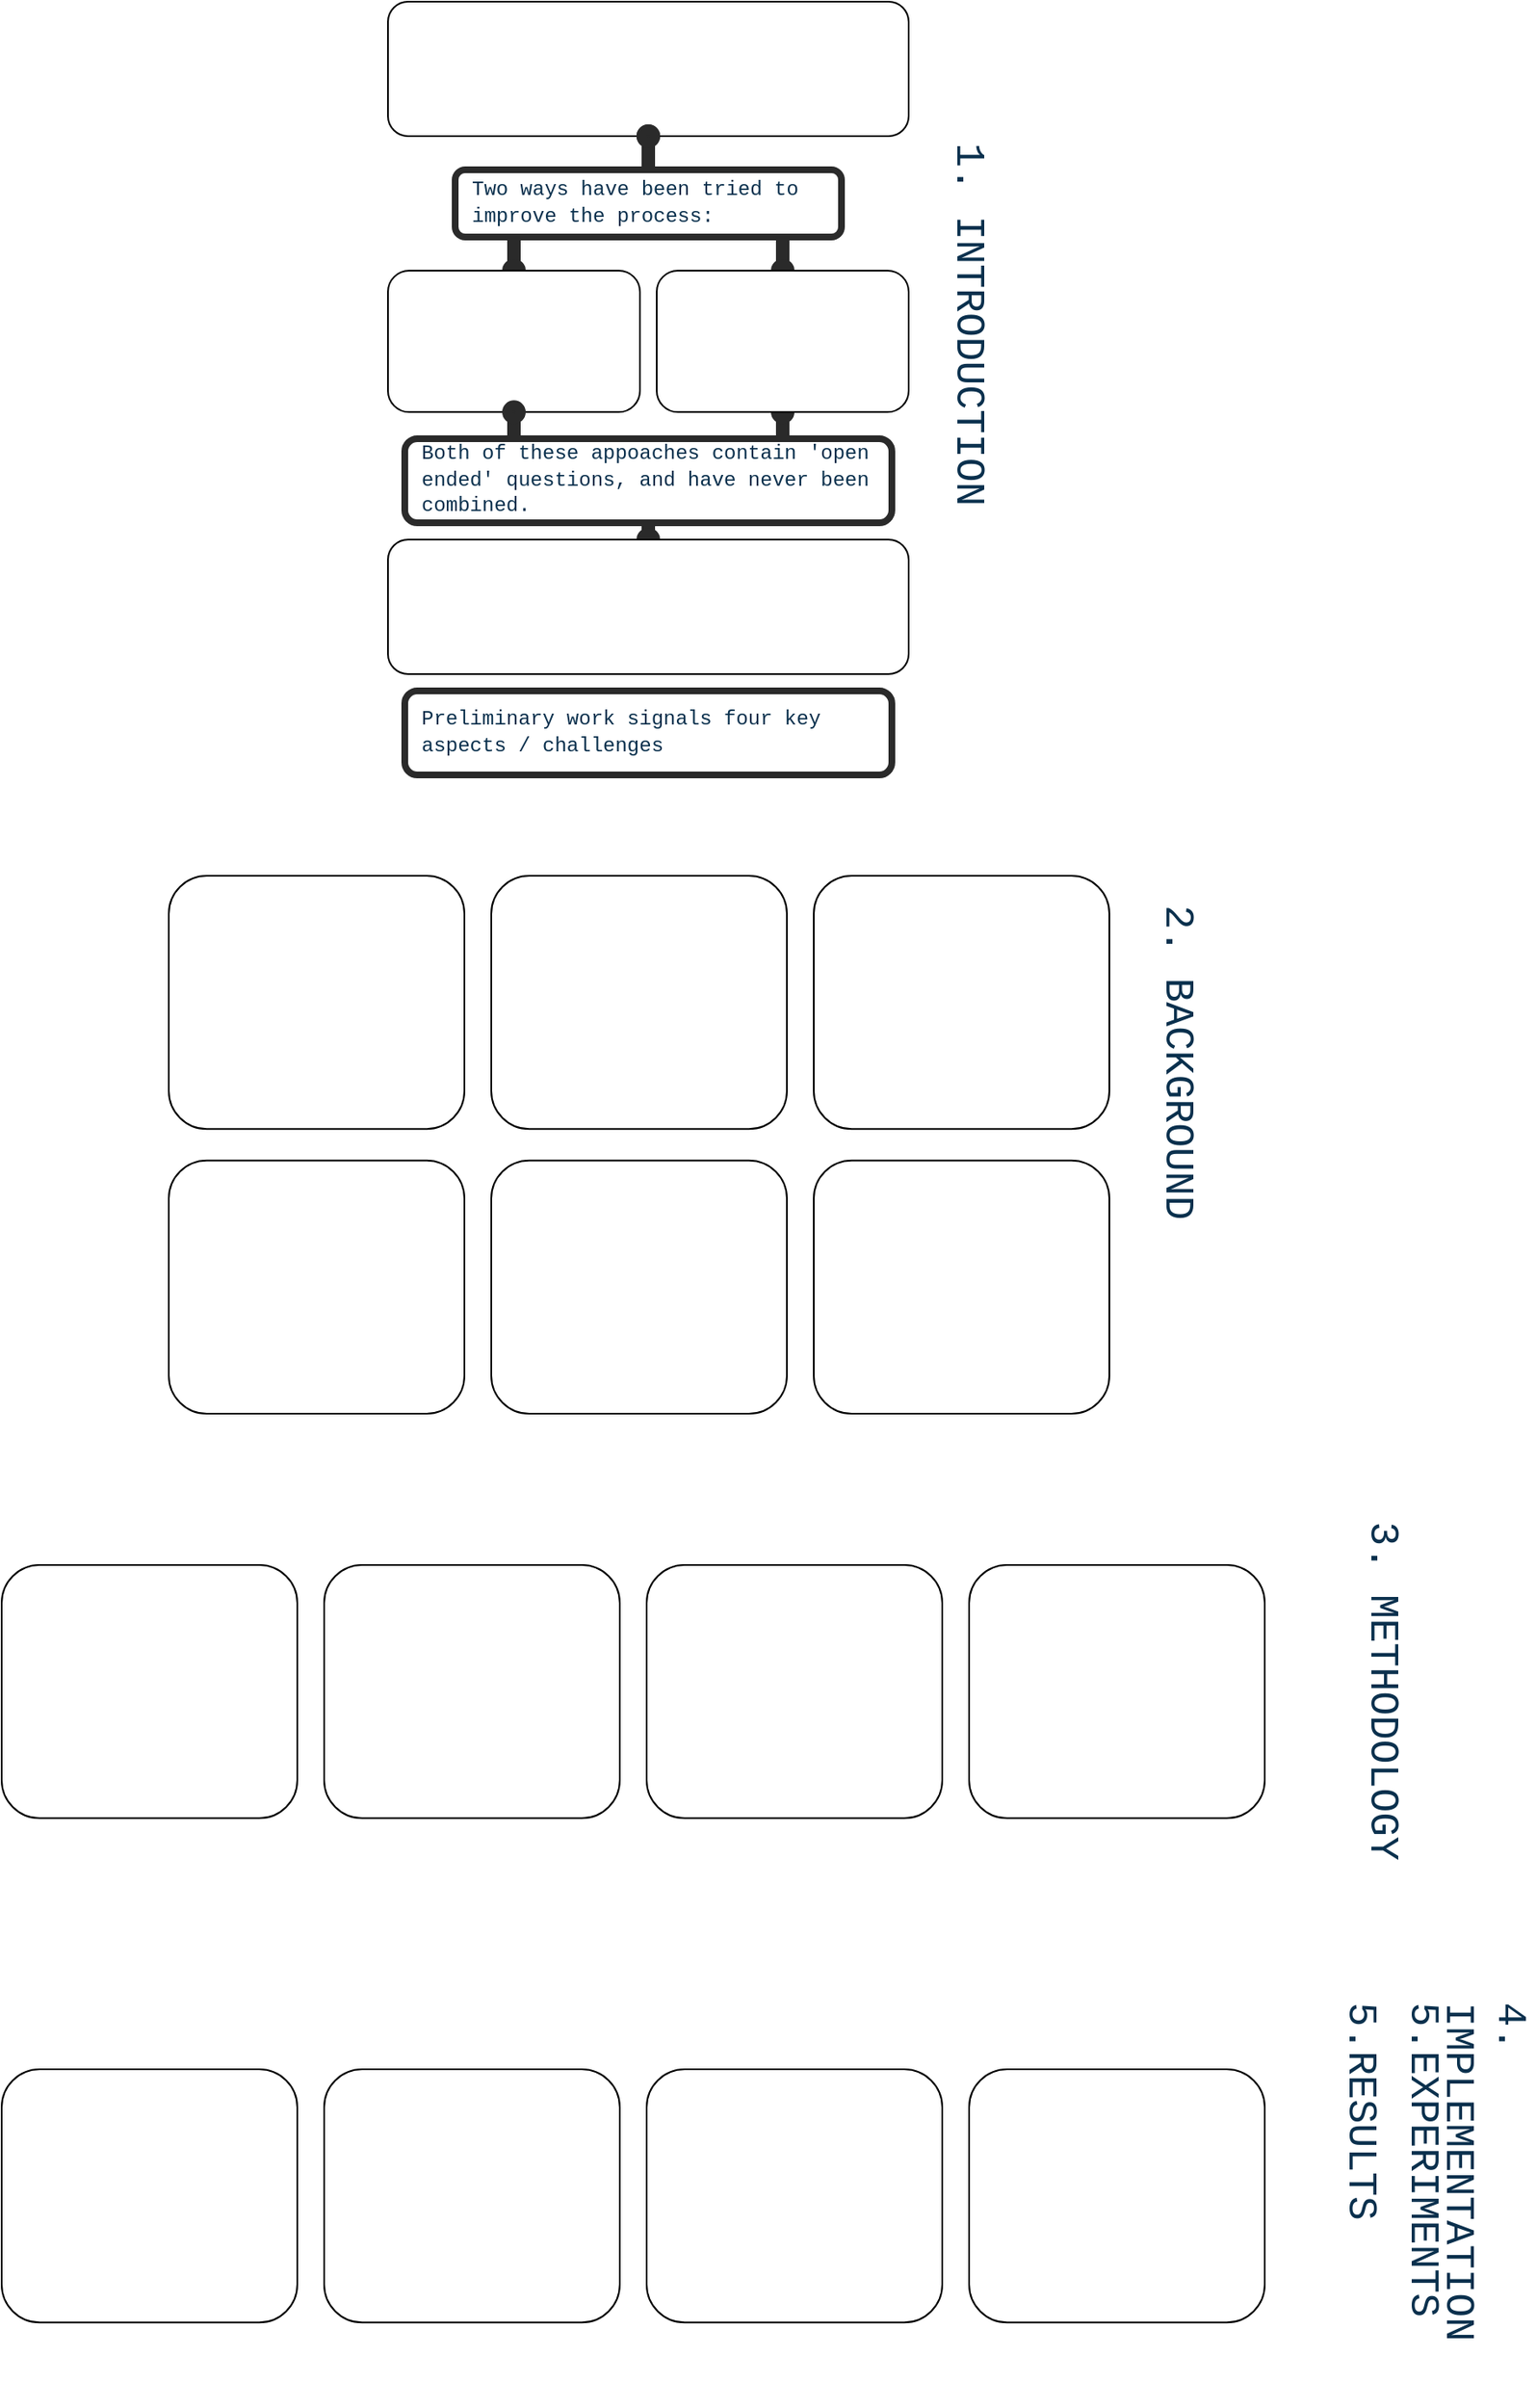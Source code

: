 <mxfile>
    <diagram id="0xoyhoB9InXKQoQoNSjv" name="Page-1">
        <mxGraphModel dx="2974" dy="1455" grid="1" gridSize="10" guides="1" tooltips="1" connect="1" arrows="1" fold="1" page="1" pageScale="1" pageWidth="850" pageHeight="1100" background="#FFFFFF" math="0" shadow="0">
            <root>
                <mxCell id="0"/>
                <mxCell id="1" parent="0"/>
                <mxCell id="22" value="&lt;div style=&quot;font-family: consolas, &amp;quot;courier new&amp;quot;, monospace; line-height: 1.28;&quot;&gt;&lt;div&gt;&lt;b&gt;Geocomputation&lt;/b&gt;&lt;br&gt;L is important&lt;/div&gt;&lt;div&gt;L is difficult&lt;/div&gt;&lt;/div&gt;" style="whiteSpace=wrap;html=1;rounded=1;align=left;labelBorderColor=none;spacingLeft=0;spacingBottom=0;spacingRight=0;spacing=10;spacingTop=0;fontColor=#FFFFFF;labelBackgroundColor=none;" vertex="1" parent="1">
                    <mxGeometry x="40" y="40" width="310" height="80" as="geometry"/>
                </mxCell>
                <mxCell id="37" style="edgeStyle=orthogonalEdgeStyle;html=1;exitX=0.5;exitY=0;exitDx=0;exitDy=0;entryX=0.5;entryY=1;entryDx=0;entryDy=0;fontFamily=Helvetica;fontSize=12;fontColor=#FFFFFF;strokeColor=#2A2A2A;endArrow=oval;endFill=1;startArrow=oval;startFill=1;strokeWidth=8;" edge="1" parent="1" source="27" target="22">
                    <mxGeometry relative="1" as="geometry"/>
                </mxCell>
                <mxCell id="43" style="edgeStyle=orthogonalEdgeStyle;html=1;exitX=0.5;exitY=1;exitDx=0;exitDy=0;fontFamily=Helvetica;fontSize=12;fontColor=#2A2A2A;startArrow=none;startFill=1;endArrow=oval;endFill=1;strokeColor=#2A2A2A;strokeWidth=8;" edge="1" parent="1" source="46">
                    <mxGeometry relative="1" as="geometry">
                        <mxPoint x="195" y="380" as="targetPoint"/>
                        <Array as="points">
                            <mxPoint x="195" y="320"/>
                        </Array>
                    </mxGeometry>
                </mxCell>
                <mxCell id="27" value="&lt;div style=&quot;font-family: &amp;#34;consolas&amp;#34; , &amp;#34;courier new&amp;#34; , monospace ; line-height: 1.28&quot;&gt;1. Gecomputation inside of&lt;b&gt; Web Applications&lt;/b&gt;&lt;/div&gt;" style="whiteSpace=wrap;html=1;rounded=1;align=left;labelBorderColor=none;spacingLeft=0;spacingBottom=0;spacingRight=0;spacing=10;spacingTop=0;fontColor=#FFFFFF;labelBackgroundColor=none;" vertex="1" parent="1">
                    <mxGeometry x="40" y="200" width="150" height="84.14" as="geometry"/>
                </mxCell>
                <mxCell id="36" style="edgeStyle=orthogonalEdgeStyle;html=1;exitX=0.5;exitY=0;exitDx=0;exitDy=0;entryX=0.5;entryY=1;entryDx=0;entryDy=0;fontFamily=Helvetica;fontSize=12;fontColor=#FFFFFF;strokeColor=#2A2A2A;endArrow=oval;endFill=1;startArrow=oval;startFill=1;strokeWidth=8;" edge="1" parent="1" source="28" target="22">
                    <mxGeometry relative="1" as="geometry">
                        <Array as="points">
                            <mxPoint x="275" y="160"/>
                            <mxPoint x="195" y="160"/>
                        </Array>
                    </mxGeometry>
                </mxCell>
                <mxCell id="42" style="edgeStyle=orthogonalEdgeStyle;html=1;exitX=0.5;exitY=1;exitDx=0;exitDy=0;fontFamily=Helvetica;fontSize=12;fontColor=#2A2A2A;startArrow=oval;startFill=1;endArrow=oval;endFill=1;strokeColor=#2A2A2A;strokeWidth=8;entryX=0.5;entryY=0;entryDx=0;entryDy=0;" edge="1" parent="1" source="28" target="40">
                    <mxGeometry relative="1" as="geometry">
                        <mxPoint x="200" y="370" as="targetPoint"/>
                        <Array as="points">
                            <mxPoint x="275" y="320"/>
                            <mxPoint x="195" y="320"/>
                        </Array>
                    </mxGeometry>
                </mxCell>
                <mxCell id="28" value="&lt;div style=&quot;font-family: &amp;#34;consolas&amp;#34; , &amp;#34;courier new&amp;#34; , monospace ; line-height: 1.28&quot;&gt;2. Gecomputation using V&lt;b&gt;isual Programming&lt;/b&gt;&lt;/div&gt;" style="whiteSpace=wrap;html=1;rounded=1;align=left;labelBorderColor=none;spacingLeft=0;spacingBottom=0;spacingRight=0;spacing=10;spacingTop=0;fontColor=#FFFFFF;labelBackgroundColor=none;" vertex="1" parent="1">
                    <mxGeometry x="200" y="200" width="150" height="84.14" as="geometry"/>
                </mxCell>
                <mxCell id="40" value="&lt;div style=&quot;font-family: &amp;#34;consolas&amp;#34; , &amp;#34;courier new&amp;#34; , monospace ; line-height: 1.28&quot;&gt;This study seeks to combine both approaches&lt;/div&gt;" style="whiteSpace=wrap;html=1;rounded=1;align=left;labelBorderColor=none;spacingLeft=0;spacingBottom=0;spacingRight=0;spacing=10;spacingTop=0;fontColor=#FFFFFF;labelBackgroundColor=none;" vertex="1" parent="1">
                    <mxGeometry x="40" y="360" width="310" height="80" as="geometry"/>
                </mxCell>
                <mxCell id="44" value="&lt;div style=&quot;font-family: &amp;#34;consolas&amp;#34; , &amp;#34;courier new&amp;#34; , monospace ; line-height: 1.28&quot;&gt;Two ways have been tried to improve the process:&amp;nbsp;&lt;/div&gt;" style="whiteSpace=wrap;html=1;rounded=1;align=left;labelBorderColor=none;spacingLeft=0;spacingBottom=0;spacingRight=0;spacing=10;spacingTop=0;fontColor=#0A304D;labelBackgroundColor=none;fillColor=#FFFFFF;strokeWidth=4;strokeColor=#2A2A2A;" vertex="1" parent="1">
                    <mxGeometry x="80" y="140" width="230" height="40" as="geometry"/>
                </mxCell>
                <mxCell id="46" value="&lt;div style=&quot;font-family: &amp;#34;consolas&amp;#34; , &amp;#34;courier new&amp;#34; , monospace ; line-height: 1.28&quot;&gt;&lt;span&gt;Both of these appoaches contain 'open ended' questions, and have never been combined.&lt;/span&gt;&lt;/div&gt;" style="whiteSpace=wrap;html=1;rounded=1;align=left;labelBorderColor=none;spacingLeft=0;spacingBottom=0;spacingRight=0;spacing=10;spacingTop=0;fontColor=#0A304D;labelBackgroundColor=none;fillColor=#FFFFFF;strokeWidth=4;strokeColor=#2A2A2A;" vertex="1" parent="1">
                    <mxGeometry x="50" y="300" width="290" height="50" as="geometry"/>
                </mxCell>
                <mxCell id="47" value="" style="edgeStyle=orthogonalEdgeStyle;html=1;exitX=0.5;exitY=1;exitDx=0;exitDy=0;fontFamily=Helvetica;fontSize=12;fontColor=#2A2A2A;startArrow=oval;startFill=1;endArrow=none;endFill=1;strokeColor=#2A2A2A;strokeWidth=8;" edge="1" parent="1" source="27" target="46">
                    <mxGeometry relative="1" as="geometry">
                        <mxPoint x="115" y="284.14" as="sourcePoint"/>
                        <mxPoint x="195" y="380" as="targetPoint"/>
                        <Array as="points">
                            <mxPoint x="115" y="320"/>
                        </Array>
                    </mxGeometry>
                </mxCell>
                <mxCell id="49" value="&lt;div style=&quot;font-family: &amp;#34;consolas&amp;#34; , &amp;#34;courier new&amp;#34; , monospace ; line-height: 1.28&quot;&gt;&lt;span&gt;Preliminary work signals four key aspects / challenges&amp;nbsp;&lt;/span&gt;&lt;/div&gt;" style="whiteSpace=wrap;html=1;rounded=1;align=left;labelBorderColor=none;spacingLeft=0;spacingBottom=0;spacingRight=0;spacing=10;spacingTop=0;fontColor=#0A304D;labelBackgroundColor=none;fillColor=#FFFFFF;strokeWidth=4;strokeColor=#2A2A2A;" vertex="1" parent="1">
                    <mxGeometry x="50" y="450" width="290" height="50" as="geometry"/>
                </mxCell>
                <mxCell id="50" value="&lt;div style=&quot;font-family: &amp;#34;consolas&amp;#34; , &amp;#34;courier new&amp;#34; , monospace ; line-height: 1.28&quot;&gt;&lt;font style=&quot;font-size: 24px&quot;&gt;1. INTRODUCTION&lt;/font&gt;&lt;/div&gt;" style="whiteSpace=wrap;html=1;rounded=1;align=left;labelBorderColor=none;spacingLeft=0;spacingBottom=0;spacingRight=0;spacing=10;spacingTop=0;fontColor=#0A304D;labelBackgroundColor=none;fillColor=none;strokeWidth=4;strokeColor=none;rotation=90;fontSize=18;" vertex="1" parent="1">
                    <mxGeometry x="240" y="234.14" width="290" height="50" as="geometry"/>
                </mxCell>
                <mxCell id="51" value="&lt;div style=&quot;font-family: &amp;#34;consolas&amp;#34; , &amp;#34;courier new&amp;#34; , monospace ; line-height: 1.28&quot;&gt;GEO:&lt;/div&gt;&lt;div style=&quot;font-family: &amp;#34;consolas&amp;#34; , &amp;#34;courier new&amp;#34; , monospace ; line-height: 1.28&quot;&gt;Geocomputation has&amp;nbsp;&lt;/div&gt;" style="whiteSpace=wrap;html=1;rounded=1;align=left;labelBorderColor=none;spacingLeft=0;spacingBottom=0;spacingRight=0;spacing=10;spacingTop=0;fontColor=#FFFFFF;labelBackgroundColor=none;verticalAlign=top;" vertex="1" parent="1">
                    <mxGeometry x="-90.5" y="560" width="176" height="150.588" as="geometry"/>
                </mxCell>
                <mxCell id="52" value="&lt;div style=&quot;font-family: &amp;#34;consolas&amp;#34; , &amp;#34;courier new&amp;#34; , monospace ; line-height: 1.28&quot;&gt;WEB:&lt;/div&gt;" style="whiteSpace=wrap;html=1;rounded=1;align=left;labelBorderColor=none;spacingLeft=0;spacingBottom=0;spacingRight=0;spacing=10;spacingTop=0;fontColor=#FFFFFF;labelBackgroundColor=none;verticalAlign=top;" vertex="1" parent="1">
                    <mxGeometry x="101.5" y="560" width="176" height="150.588" as="geometry"/>
                </mxCell>
                <mxCell id="53" value="&lt;div style=&quot;font-family: &amp;#34;consolas&amp;#34; , &amp;#34;courier new&amp;#34; , monospace ; line-height: 1.28&quot;&gt;VPL:&lt;/div&gt;&lt;div style=&quot;font-family: &amp;#34;consolas&amp;#34; , &amp;#34;courier new&amp;#34; , monospace ; line-height: 1.28&quot;&gt;&lt;br&gt;&lt;/div&gt;" style="whiteSpace=wrap;html=1;rounded=1;align=left;labelBorderColor=none;spacingLeft=0;spacingBottom=0;spacingRight=0;spacing=10;spacingTop=0;fontColor=#FFFFFF;labelBackgroundColor=none;verticalAlign=top;" vertex="1" parent="1">
                    <mxGeometry x="293.5" y="560" width="176" height="150.588" as="geometry"/>
                </mxCell>
                <mxCell id="54" value="&lt;div style=&quot;font-family: &amp;#34;consolas&amp;#34; , &amp;#34;courier new&amp;#34; , monospace ; line-height: 1.28&quot;&gt;GEO + WEB:&amp;nbsp;&lt;/div&gt;&lt;div style=&quot;font-family: &amp;#34;consolas&amp;#34; , &amp;#34;courier new&amp;#34; , monospace ; line-height: 1.28&quot;&gt;browser based geoprocessing:&amp;nbsp;&lt;/div&gt;&lt;div style=&quot;font-family: &amp;#34;consolas&amp;#34; , &amp;#34;courier new&amp;#34; , monospace ; line-height: 1.28&quot;&gt;availability &amp;amp; performance of libraries primary concern&lt;/div&gt;&lt;div style=&quot;font-family: &amp;#34;consolas&amp;#34; , &amp;#34;courier new&amp;#34; , monospace ; line-height: 1.28&quot;&gt;Interface secondary concern.&lt;/div&gt;" style="whiteSpace=wrap;html=1;rounded=1;align=left;labelBorderColor=none;spacingLeft=0;spacingBottom=0;spacingRight=0;spacing=10;spacingTop=0;fontColor=#FFFFFF;labelBackgroundColor=none;verticalAlign=top;" vertex="1" parent="1">
                    <mxGeometry x="-90.5" y="729.412" width="176" height="150.588" as="geometry"/>
                </mxCell>
                <mxCell id="55" value="&lt;div style=&quot;font-family: &amp;#34;consolas&amp;#34; , &amp;#34;courier new&amp;#34; , monospace ; line-height: 1.28&quot;&gt;WEB + VPL:&lt;/div&gt;&lt;div style=&quot;font-family: &amp;#34;consolas&amp;#34; , &amp;#34;courier new&amp;#34; , monospace ; line-height: 1.28&quot;&gt;These types of applications only exist as educational tools&lt;/div&gt;" style="whiteSpace=wrap;html=1;rounded=1;align=left;labelBorderColor=none;spacingLeft=0;spacingBottom=0;spacingRight=0;spacing=10;spacingTop=0;fontColor=#FFFFFF;labelBackgroundColor=none;verticalAlign=top;" vertex="1" parent="1">
                    <mxGeometry x="293.5" y="729.412" width="176" height="150.588" as="geometry"/>
                </mxCell>
                <mxCell id="56" value="&lt;div style=&quot;font-family: &amp;#34;consolas&amp;#34; , &amp;#34;courier new&amp;#34; , monospace ; line-height: 1.28&quot;&gt;GEO + VPL:&lt;/div&gt;&lt;div style=&quot;font-family: &amp;#34;consolas&amp;#34; , &amp;#34;courier new&amp;#34; , monospace ; line-height: 1.28&quot;&gt;Many examples.&lt;/div&gt;&lt;div style=&quot;font-family: &amp;#34;consolas&amp;#34; , &amp;#34;courier new&amp;#34; , monospace ; line-height: 1.28&quot;&gt;Operationalizeing VPL's is a general challenge&lt;/div&gt;&lt;div style=&quot;font-family: &amp;#34;consolas&amp;#34; , &amp;#34;courier new&amp;#34; , monospace ; line-height: 1.28&quot;&gt;&lt;br&gt;&lt;/div&gt;" style="whiteSpace=wrap;html=1;rounded=1;align=left;labelBorderColor=none;spacingLeft=0;spacingBottom=0;spacingRight=0;spacing=10;spacingTop=0;fontColor=#FFFFFF;labelBackgroundColor=none;verticalAlign=top;" vertex="1" parent="1">
                    <mxGeometry x="101.5" y="729.412" width="176" height="150.588" as="geometry"/>
                </mxCell>
                <mxCell id="58" value="&lt;div style=&quot;font-family: &amp;#34;consolas&amp;#34; , &amp;#34;courier new&amp;#34; , monospace ; line-height: 1.28&quot;&gt;&lt;font style=&quot;font-size: 24px&quot;&gt;2. BACKGROUND&lt;/font&gt;&lt;/div&gt;" style="whiteSpace=wrap;html=1;rounded=1;align=left;labelBorderColor=none;spacingLeft=0;spacingBottom=0;spacingRight=0;spacing=10;spacingTop=0;fontColor=#0A304D;labelBackgroundColor=none;fillColor=none;strokeWidth=4;strokeColor=none;rotation=90;fontSize=18;" vertex="1" parent="1">
                    <mxGeometry x="364.5" y="687" width="290" height="50" as="geometry"/>
                </mxCell>
                <mxCell id="62" value="&lt;div style=&quot;font-family: &amp;#34;consolas&amp;#34; , &amp;#34;courier new&amp;#34; , monospace ; line-height: 1.28&quot;&gt;3.2 Compile&lt;/div&gt;" style="whiteSpace=wrap;html=1;rounded=1;align=left;labelBorderColor=none;spacingLeft=0;spacingBottom=0;spacingRight=0;spacing=10;spacingTop=0;fontColor=#FFFFFF;labelBackgroundColor=none;verticalAlign=top;" vertex="1" parent="1">
                    <mxGeometry x="2" y="970" width="176" height="150.588" as="geometry"/>
                </mxCell>
                <mxCell id="63" value="&lt;div style=&quot;font-family: &amp;#34;consolas&amp;#34; , &amp;#34;courier new&amp;#34; , monospace ; line-height: 1.28&quot;&gt;3.3 Loading&lt;/div&gt;" style="whiteSpace=wrap;html=1;rounded=1;align=left;labelBorderColor=none;spacingLeft=0;spacingBottom=0;spacingRight=0;spacing=10;spacingTop=0;fontColor=#FFFFFF;labelBackgroundColor=none;verticalAlign=top;" vertex="1" parent="1">
                    <mxGeometry x="194" y="970" width="176" height="150.588" as="geometry"/>
                </mxCell>
                <mxCell id="64" value="&lt;div style=&quot;font-family: &amp;#34;consolas&amp;#34; , &amp;#34;courier new&amp;#34; , monospace ; line-height: 1.28&quot;&gt;3.4 Usage&lt;/div&gt;" style="whiteSpace=wrap;html=1;rounded=1;align=left;labelBorderColor=none;spacingLeft=0;spacingBottom=0;spacingRight=0;spacing=10;spacingTop=0;fontColor=#FFFFFF;labelBackgroundColor=none;verticalAlign=top;" vertex="1" parent="1">
                    <mxGeometry x="386" y="970" width="176" height="150.588" as="geometry"/>
                </mxCell>
                <mxCell id="65" value="&lt;div style=&quot;font-family: &amp;#34;consolas&amp;#34; , &amp;#34;courier new&amp;#34; , monospace ; line-height: 1.28&quot;&gt;&lt;font style=&quot;font-size: 24px&quot;&gt;3. METHODOLOGY&lt;/font&gt;&lt;/div&gt;" style="whiteSpace=wrap;html=1;rounded=1;align=left;labelBorderColor=none;spacingLeft=0;spacingBottom=0;spacingRight=0;spacing=10;spacingTop=0;fontColor=#0A304D;labelBackgroundColor=none;fillColor=none;strokeWidth=4;strokeColor=none;rotation=90;fontSize=18;" vertex="1" parent="1">
                    <mxGeometry x="520" y="1020.29" width="223" height="50" as="geometry"/>
                </mxCell>
                <mxCell id="66" value="&lt;div style=&quot;font-family: &amp;#34;consolas&amp;#34; , &amp;#34;courier new&amp;#34; , monospace ; line-height: 1.28&quot;&gt;3.1 Interface&lt;/div&gt;" style="whiteSpace=wrap;html=1;rounded=1;align=left;labelBorderColor=none;spacingLeft=0;spacingBottom=0;spacingRight=0;spacing=10;spacingTop=0;fontColor=#FFFFFF;labelBackgroundColor=none;verticalAlign=top;" vertex="1" parent="1">
                    <mxGeometry x="-190" y="970" width="176" height="150.588" as="geometry"/>
                </mxCell>
                <mxCell id="68" value="&lt;div style=&quot;font-family: &amp;#34;consolas&amp;#34; , &amp;#34;courier new&amp;#34; , monospace ; line-height: 1.28&quot;&gt;&lt;br&gt;&lt;/div&gt;" style="whiteSpace=wrap;html=1;rounded=1;align=left;labelBorderColor=none;spacingLeft=0;spacingBottom=0;spacingRight=0;spacing=10;spacingTop=0;fontColor=#FFFFFF;labelBackgroundColor=none;" vertex="1" parent="1">
                    <mxGeometry x="-190" y="1270" width="176" height="150.588" as="geometry"/>
                </mxCell>
                <mxCell id="69" value="&lt;div style=&quot;font-family: &amp;#34;consolas&amp;#34; , &amp;#34;courier new&amp;#34; , monospace ; line-height: 1.28&quot;&gt;&lt;br&gt;&lt;/div&gt;" style="whiteSpace=wrap;html=1;rounded=1;align=left;labelBorderColor=none;spacingLeft=0;spacingBottom=0;spacingRight=0;spacing=10;spacingTop=0;fontColor=#FFFFFF;labelBackgroundColor=none;" vertex="1" parent="1">
                    <mxGeometry x="2" y="1270" width="176" height="150.588" as="geometry"/>
                </mxCell>
                <mxCell id="70" value="&lt;div style=&quot;font-family: &amp;#34;consolas&amp;#34; , &amp;#34;courier new&amp;#34; , monospace ; line-height: 1.28&quot;&gt;&lt;br&gt;&lt;/div&gt;" style="whiteSpace=wrap;html=1;rounded=1;align=left;labelBorderColor=none;spacingLeft=0;spacingBottom=0;spacingRight=0;spacing=10;spacingTop=0;fontColor=#FFFFFF;labelBackgroundColor=none;" vertex="1" parent="1">
                    <mxGeometry x="194" y="1270" width="176" height="150.588" as="geometry"/>
                </mxCell>
                <mxCell id="71" value="&lt;div style=&quot;font-family: &amp;#34;consolas&amp;#34; , &amp;#34;courier new&amp;#34; , monospace ; line-height: 1.28&quot;&gt;&lt;br&gt;&lt;/div&gt;" style="whiteSpace=wrap;html=1;rounded=1;align=left;labelBorderColor=none;spacingLeft=0;spacingBottom=0;spacingRight=0;spacing=10;spacingTop=0;fontColor=#FFFFFF;labelBackgroundColor=none;" vertex="1" parent="1">
                    <mxGeometry x="386" y="1270" width="176" height="150.588" as="geometry"/>
                </mxCell>
                <mxCell id="73" value="&lt;div style=&quot;font-family: &amp;#34;consolas&amp;#34; , &amp;#34;courier new&amp;#34; , monospace ; line-height: 1.28&quot;&gt;&lt;font style=&quot;font-size: 24px&quot;&gt;4. IMPLEMENTATION&lt;/font&gt;&lt;/div&gt;" style="whiteSpace=wrap;html=1;rounded=1;align=left;labelBorderColor=none;spacingLeft=0;spacingBottom=0;spacingRight=0;spacing=10;spacingTop=0;fontColor=#0A304D;labelBackgroundColor=none;fillColor=none;strokeWidth=4;strokeColor=none;rotation=90;fontSize=18;" vertex="1" parent="1">
                    <mxGeometry x="567" y="1320.29" width="250" height="50" as="geometry"/>
                </mxCell>
                <mxCell id="74" value="&lt;div style=&quot;font-family: &amp;#34;consolas&amp;#34; , &amp;#34;courier new&amp;#34; , monospace ; line-height: 1.28&quot;&gt;&lt;font style=&quot;font-size: 24px&quot;&gt;5.EXPERIMENTS&lt;/font&gt;&lt;/div&gt;" style="whiteSpace=wrap;html=1;rounded=1;align=left;labelBorderColor=none;spacingLeft=0;spacingBottom=0;spacingRight=0;spacing=10;spacingTop=0;fontColor=#0A304D;labelBackgroundColor=none;fillColor=none;strokeWidth=4;strokeColor=none;rotation=90;fontSize=18;" vertex="1" parent="1">
                    <mxGeometry x="530" y="1320.29" width="250" height="50" as="geometry"/>
                </mxCell>
                <mxCell id="75" value="&lt;div style=&quot;font-family: &amp;#34;consolas&amp;#34; , &amp;#34;courier new&amp;#34; , monospace ; line-height: 1.28&quot;&gt;&lt;font style=&quot;font-size: 24px&quot;&gt;5.RESULTS&lt;/font&gt;&lt;/div&gt;" style="whiteSpace=wrap;html=1;rounded=1;align=left;labelBorderColor=none;spacingLeft=0;spacingBottom=0;spacingRight=0;spacing=10;spacingTop=0;fontColor=#0A304D;labelBackgroundColor=none;fillColor=none;strokeWidth=4;strokeColor=none;rotation=90;fontSize=18;" vertex="1" parent="1">
                    <mxGeometry x="493" y="1320.29" width="250" height="50" as="geometry"/>
                </mxCell>
            </root>
        </mxGraphModel>
    </diagram>
</mxfile>